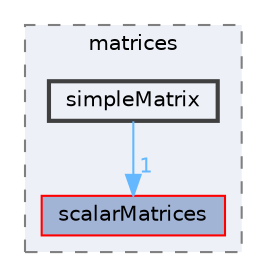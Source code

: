 digraph "src/OpenFOAM/matrices/simpleMatrix"
{
 // LATEX_PDF_SIZE
  bgcolor="transparent";
  edge [fontname=Helvetica,fontsize=10,labelfontname=Helvetica,labelfontsize=10];
  node [fontname=Helvetica,fontsize=10,shape=box,height=0.2,width=0.4];
  compound=true
  subgraph clusterdir_b07477ab37bc0cd7eb28fb569c691c21 {
    graph [ bgcolor="#edf0f7", pencolor="grey50", label="matrices", fontname=Helvetica,fontsize=10 style="filled,dashed", URL="dir_b07477ab37bc0cd7eb28fb569c691c21.html",tooltip=""]
  dir_d192f954d20aef904113126d0c326e0c [label="scalarMatrices", fillcolor="#a2b4d6", color="red", style="filled", URL="dir_d192f954d20aef904113126d0c326e0c.html",tooltip=""];
  dir_f8875b0258906a928309da3589b6bf88 [label="simpleMatrix", fillcolor="#edf0f7", color="grey25", style="filled,bold", URL="dir_f8875b0258906a928309da3589b6bf88.html",tooltip=""];
  }
  dir_f8875b0258906a928309da3589b6bf88->dir_d192f954d20aef904113126d0c326e0c [headlabel="1", labeldistance=1.5 headhref="dir_003536_003419.html" href="dir_003536_003419.html" color="steelblue1" fontcolor="steelblue1"];
}
